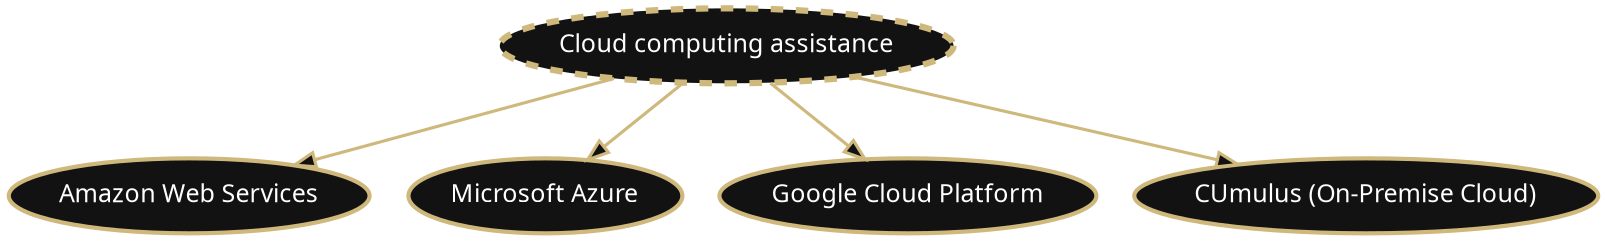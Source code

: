 digraph "" {
         bgcolor="transparent";
         ranksep="0.5 equally";
         graph [id="doc-flowchart"];
         node [fontname="Verdana", fontsize="12", color="#CFB87C", style="filled", fillcolor="#121212", penwidth="2", fontcolor="white"];
         edge [color="#CFB87C", fillcolor="#121212", penwidth="1.5"];

         cloud [label="Cloud computing assistance", style="filled,dashed", penwidth="3"];
         aws [label="Amazon Web Services", href="../cloud/aws/index.html", target="_blank", id="clickable"];
         azure [label="Microsoft Azure", href="../cloud/azure/index.html", target="_blank", id="clickable"];
         gcp [label="Google Cloud Platform", href="../cloud/gcp/index.html", target="_blank", id="clickable"];
         cumulus [label="CUmulus (On-Premise Cloud)", href="../cloud/cumulus/index.html", target="_blank", id="clickable"];

         cloud -> aws;
         cloud -> azure;
         cloud -> gcp;
         cloud -> cumulus;
     }
